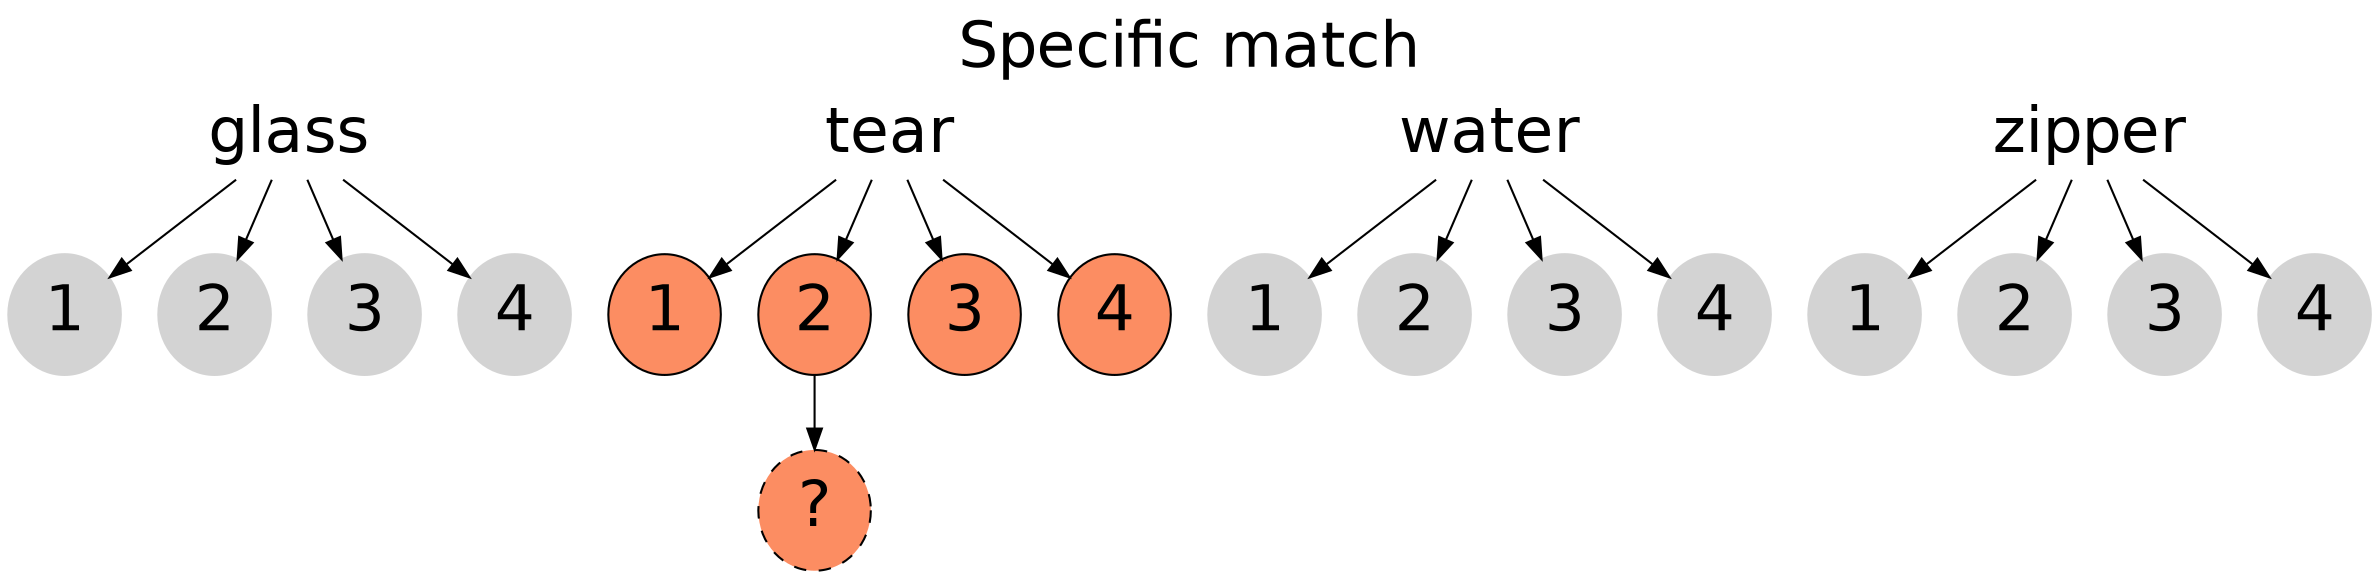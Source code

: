 digraph {
  labelloc="t";
  label="Specific match";

  graph[fontname="helvetica", fontsize=30];
  node[fontname="helvetica", fontsize=30];

  glass[shape="none"];
  tear[shape="none"];
  water[shape="none"];
  zipper[shape="none"];

  glass -> {glass1, glass2, glass3, glass4};
  tear -> {tear1, tear2, tear3, tear4};
  water -> {water1, water2, water3, water4};
  zipper -> {zipper1, zipper2, zipper3, zipper4};

  tear2[style="filled", fillcolor="#FC8D62"];
  tear3[style="filled", fillcolor="#FC8D62"];
  tear1[style="filled", fillcolor="#FC8D62"];
  tear4[style="filled", fillcolor="#FC8D62"];

  glass1[label="1"];
  glass2[label="2"];
  glass3[label="3"];
  glass4[label="4"];

  tear1[label="1"];
  tear2[label="2"];
  tear3[label="3"];
  tear4[label="4"];

  water1[label="1"];
  water2[label="2"];
  water3[label="3"];
  water4[label="4"];

  zipper1[label="1"];
  zipper2[label="2"];
  zipper3[label="3"];
  zipper4[label="4"];

  glass1, glass2, glass3, glass4, water1, water2, water3, water4, zipper1, zipper2, zipper3, zipper4[style="filled", color="lightgray", fill="lightgray"];

  tear2 -> gen1;
  gen1[label="?", style="filled, dashed", fillcolor="#FC8D62"];
}
